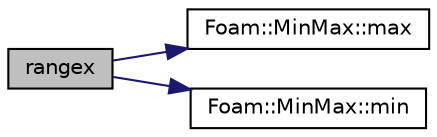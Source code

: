 digraph "rangex"
{
  bgcolor="transparent";
  edge [fontname="Helvetica",fontsize="10",labelfontname="Helvetica",labelfontsize="10"];
  node [fontname="Helvetica",fontsize="10",shape=record];
  rankdir="LR";
  Node1 [label="rangex",height=0.2,width=0.4,color="black", fillcolor="grey75", style="filled" fontcolor="black"];
  Node1 -> Node2 [color="midnightblue",fontsize="10",style="solid",fontname="Helvetica"];
  Node2 [label="Foam::MinMax::max",height=0.2,width=0.4,color="black",URL="$classFoam_1_1MinMax.html#a88372cc4438fad1c3fbe0b9ace725f7d",tooltip="The max value (second) "];
  Node1 -> Node3 [color="midnightblue",fontsize="10",style="solid",fontname="Helvetica"];
  Node3 [label="Foam::MinMax::min",height=0.2,width=0.4,color="black",URL="$classFoam_1_1MinMax.html#aa9cf87fc59283ed2e5e7002c011169f9",tooltip="The min value (first) "];
}
